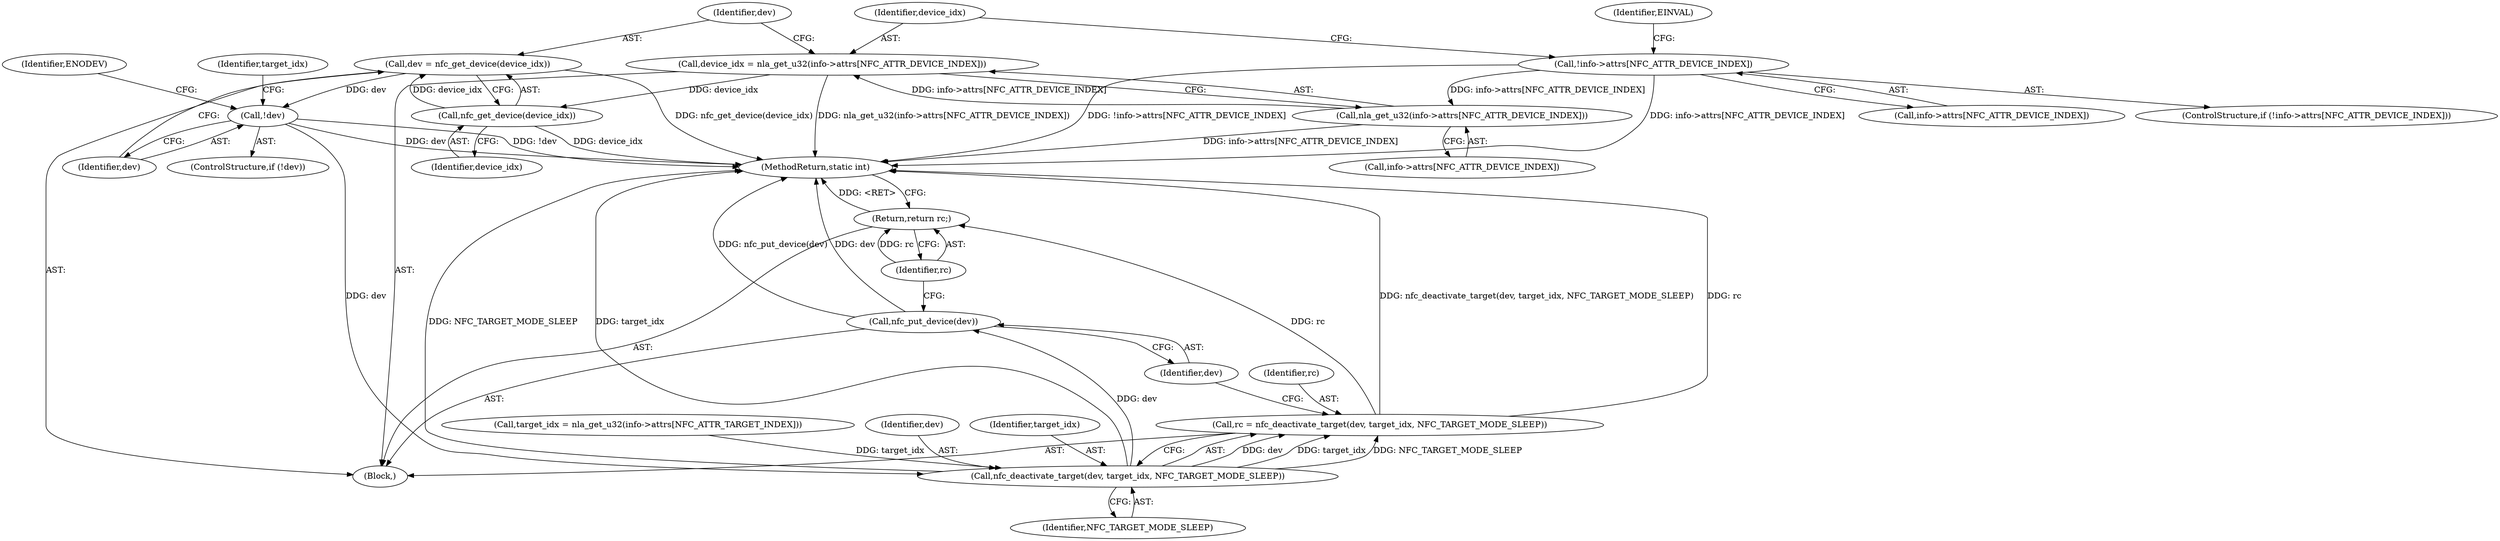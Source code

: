 digraph "1_linux_385097a3675749cbc9e97c085c0e5dfe4269ca51@pointer" {
"1000126" [label="(Call,dev = nfc_get_device(device_idx))"];
"1000128" [label="(Call,nfc_get_device(device_idx))"];
"1000118" [label="(Call,device_idx = nla_get_u32(info->attrs[NFC_ATTR_DEVICE_INDEX]))"];
"1000120" [label="(Call,nla_get_u32(info->attrs[NFC_ATTR_DEVICE_INDEX]))"];
"1000109" [label="(Call,!info->attrs[NFC_ATTR_DEVICE_INDEX])"];
"1000131" [label="(Call,!dev)"];
"1000146" [label="(Call,nfc_deactivate_target(dev, target_idx, NFC_TARGET_MODE_SLEEP))"];
"1000144" [label="(Call,rc = nfc_deactivate_target(dev, target_idx, NFC_TARGET_MODE_SLEEP))"];
"1000152" [label="(Return,return rc;)"];
"1000150" [label="(Call,nfc_put_device(dev))"];
"1000154" [label="(MethodReturn,static int)"];
"1000117" [label="(Identifier,EINVAL)"];
"1000119" [label="(Identifier,device_idx)"];
"1000110" [label="(Call,info->attrs[NFC_ATTR_DEVICE_INDEX])"];
"1000153" [label="(Identifier,rc)"];
"1000103" [label="(Block,)"];
"1000108" [label="(ControlStructure,if (!info->attrs[NFC_ATTR_DEVICE_INDEX]))"];
"1000118" [label="(Call,device_idx = nla_get_u32(info->attrs[NFC_ATTR_DEVICE_INDEX]))"];
"1000136" [label="(Call,target_idx = nla_get_u32(info->attrs[NFC_ATTR_TARGET_INDEX]))"];
"1000129" [label="(Identifier,device_idx)"];
"1000135" [label="(Identifier,ENODEV)"];
"1000150" [label="(Call,nfc_put_device(dev))"];
"1000151" [label="(Identifier,dev)"];
"1000147" [label="(Identifier,dev)"];
"1000131" [label="(Call,!dev)"];
"1000149" [label="(Identifier,NFC_TARGET_MODE_SLEEP)"];
"1000145" [label="(Identifier,rc)"];
"1000128" [label="(Call,nfc_get_device(device_idx))"];
"1000152" [label="(Return,return rc;)"];
"1000126" [label="(Call,dev = nfc_get_device(device_idx))"];
"1000132" [label="(Identifier,dev)"];
"1000120" [label="(Call,nla_get_u32(info->attrs[NFC_ATTR_DEVICE_INDEX]))"];
"1000137" [label="(Identifier,target_idx)"];
"1000127" [label="(Identifier,dev)"];
"1000148" [label="(Identifier,target_idx)"];
"1000146" [label="(Call,nfc_deactivate_target(dev, target_idx, NFC_TARGET_MODE_SLEEP))"];
"1000130" [label="(ControlStructure,if (!dev))"];
"1000121" [label="(Call,info->attrs[NFC_ATTR_DEVICE_INDEX])"];
"1000109" [label="(Call,!info->attrs[NFC_ATTR_DEVICE_INDEX])"];
"1000144" [label="(Call,rc = nfc_deactivate_target(dev, target_idx, NFC_TARGET_MODE_SLEEP))"];
"1000126" -> "1000103"  [label="AST: "];
"1000126" -> "1000128"  [label="CFG: "];
"1000127" -> "1000126"  [label="AST: "];
"1000128" -> "1000126"  [label="AST: "];
"1000132" -> "1000126"  [label="CFG: "];
"1000126" -> "1000154"  [label="DDG: nfc_get_device(device_idx)"];
"1000128" -> "1000126"  [label="DDG: device_idx"];
"1000126" -> "1000131"  [label="DDG: dev"];
"1000128" -> "1000129"  [label="CFG: "];
"1000129" -> "1000128"  [label="AST: "];
"1000128" -> "1000154"  [label="DDG: device_idx"];
"1000118" -> "1000128"  [label="DDG: device_idx"];
"1000118" -> "1000103"  [label="AST: "];
"1000118" -> "1000120"  [label="CFG: "];
"1000119" -> "1000118"  [label="AST: "];
"1000120" -> "1000118"  [label="AST: "];
"1000127" -> "1000118"  [label="CFG: "];
"1000118" -> "1000154"  [label="DDG: nla_get_u32(info->attrs[NFC_ATTR_DEVICE_INDEX])"];
"1000120" -> "1000118"  [label="DDG: info->attrs[NFC_ATTR_DEVICE_INDEX]"];
"1000120" -> "1000121"  [label="CFG: "];
"1000121" -> "1000120"  [label="AST: "];
"1000120" -> "1000154"  [label="DDG: info->attrs[NFC_ATTR_DEVICE_INDEX]"];
"1000109" -> "1000120"  [label="DDG: info->attrs[NFC_ATTR_DEVICE_INDEX]"];
"1000109" -> "1000108"  [label="AST: "];
"1000109" -> "1000110"  [label="CFG: "];
"1000110" -> "1000109"  [label="AST: "];
"1000117" -> "1000109"  [label="CFG: "];
"1000119" -> "1000109"  [label="CFG: "];
"1000109" -> "1000154"  [label="DDG: !info->attrs[NFC_ATTR_DEVICE_INDEX]"];
"1000109" -> "1000154"  [label="DDG: info->attrs[NFC_ATTR_DEVICE_INDEX]"];
"1000131" -> "1000130"  [label="AST: "];
"1000131" -> "1000132"  [label="CFG: "];
"1000132" -> "1000131"  [label="AST: "];
"1000135" -> "1000131"  [label="CFG: "];
"1000137" -> "1000131"  [label="CFG: "];
"1000131" -> "1000154"  [label="DDG: !dev"];
"1000131" -> "1000154"  [label="DDG: dev"];
"1000131" -> "1000146"  [label="DDG: dev"];
"1000146" -> "1000144"  [label="AST: "];
"1000146" -> "1000149"  [label="CFG: "];
"1000147" -> "1000146"  [label="AST: "];
"1000148" -> "1000146"  [label="AST: "];
"1000149" -> "1000146"  [label="AST: "];
"1000144" -> "1000146"  [label="CFG: "];
"1000146" -> "1000154"  [label="DDG: NFC_TARGET_MODE_SLEEP"];
"1000146" -> "1000154"  [label="DDG: target_idx"];
"1000146" -> "1000144"  [label="DDG: dev"];
"1000146" -> "1000144"  [label="DDG: target_idx"];
"1000146" -> "1000144"  [label="DDG: NFC_TARGET_MODE_SLEEP"];
"1000136" -> "1000146"  [label="DDG: target_idx"];
"1000146" -> "1000150"  [label="DDG: dev"];
"1000144" -> "1000103"  [label="AST: "];
"1000145" -> "1000144"  [label="AST: "];
"1000151" -> "1000144"  [label="CFG: "];
"1000144" -> "1000154"  [label="DDG: nfc_deactivate_target(dev, target_idx, NFC_TARGET_MODE_SLEEP)"];
"1000144" -> "1000154"  [label="DDG: rc"];
"1000144" -> "1000152"  [label="DDG: rc"];
"1000152" -> "1000103"  [label="AST: "];
"1000152" -> "1000153"  [label="CFG: "];
"1000153" -> "1000152"  [label="AST: "];
"1000154" -> "1000152"  [label="CFG: "];
"1000152" -> "1000154"  [label="DDG: <RET>"];
"1000153" -> "1000152"  [label="DDG: rc"];
"1000150" -> "1000103"  [label="AST: "];
"1000150" -> "1000151"  [label="CFG: "];
"1000151" -> "1000150"  [label="AST: "];
"1000153" -> "1000150"  [label="CFG: "];
"1000150" -> "1000154"  [label="DDG: dev"];
"1000150" -> "1000154"  [label="DDG: nfc_put_device(dev)"];
}
